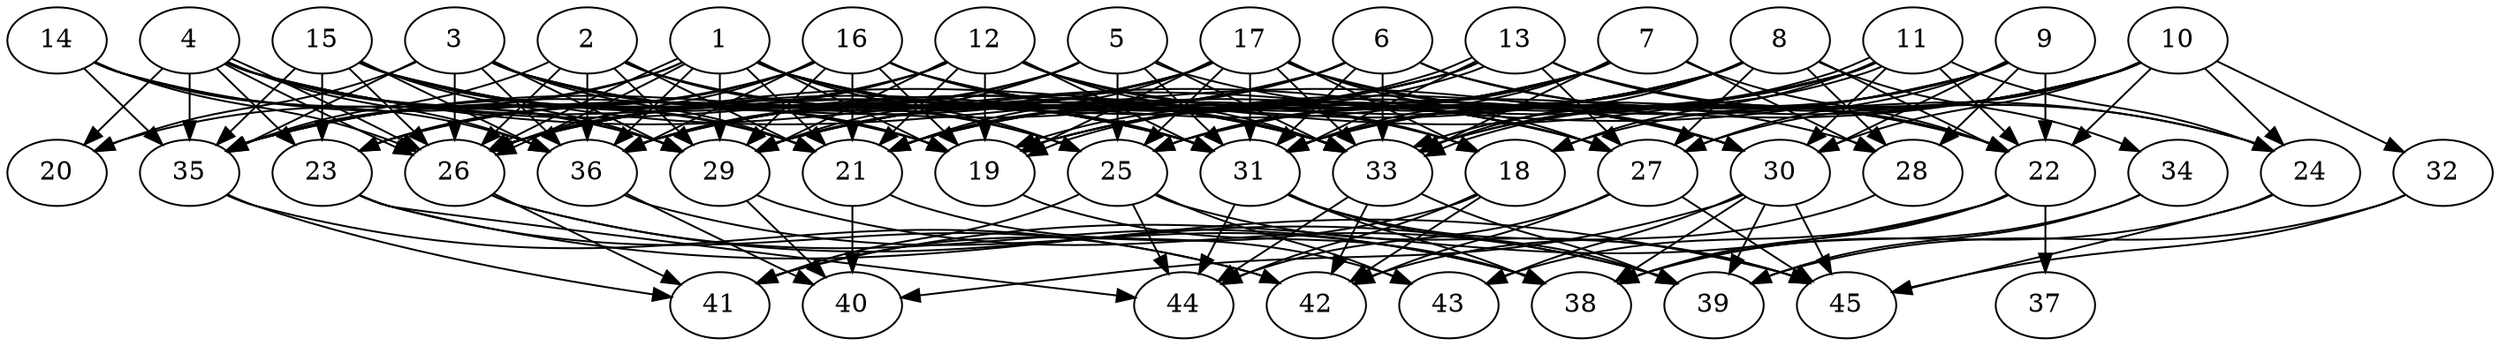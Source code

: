 // DAG automatically generated by daggen at Thu Oct  3 14:07:25 2019
// ./daggen --dot -n 45 --ccr 0.5 --fat 0.7 --regular 0.5 --density 0.9 --mindata 5242880 --maxdata 52428800 
digraph G {
  1 [size="72566784", alpha="0.14", expect_size="36283392"] 
  1 -> 18 [size ="36283392"]
  1 -> 19 [size ="36283392"]
  1 -> 20 [size ="36283392"]
  1 -> 21 [size ="36283392"]
  1 -> 25 [size ="36283392"]
  1 -> 26 [size ="36283392"]
  1 -> 26 [size ="36283392"]
  1 -> 27 [size ="36283392"]
  1 -> 29 [size ="36283392"]
  1 -> 31 [size ="36283392"]
  1 -> 33 [size ="36283392"]
  1 -> 35 [size ="36283392"]
  1 -> 36 [size ="36283392"]
  2 [size="37912576", alpha="0.01", expect_size="18956288"] 
  2 -> 21 [size ="18956288"]
  2 -> 25 [size ="18956288"]
  2 -> 26 [size ="18956288"]
  2 -> 29 [size ="18956288"]
  2 -> 31 [size ="18956288"]
  2 -> 33 [size ="18956288"]
  2 -> 35 [size ="18956288"]
  2 -> 36 [size ="18956288"]
  3 [size="50001920", alpha="0.10", expect_size="25000960"] 
  3 -> 19 [size ="25000960"]
  3 -> 20 [size ="25000960"]
  3 -> 21 [size ="25000960"]
  3 -> 25 [size ="25000960"]
  3 -> 26 [size ="25000960"]
  3 -> 29 [size ="25000960"]
  3 -> 31 [size ="25000960"]
  3 -> 33 [size ="25000960"]
  3 -> 35 [size ="25000960"]
  3 -> 36 [size ="25000960"]
  4 [size="33103872", alpha="0.14", expect_size="16551936"] 
  4 -> 20 [size ="16551936"]
  4 -> 21 [size ="16551936"]
  4 -> 23 [size ="16551936"]
  4 -> 26 [size ="16551936"]
  4 -> 26 [size ="16551936"]
  4 -> 27 [size ="16551936"]
  4 -> 29 [size ="16551936"]
  4 -> 31 [size ="16551936"]
  4 -> 33 [size ="16551936"]
  4 -> 35 [size ="16551936"]
  4 -> 36 [size ="16551936"]
  5 [size="27662336", alpha="0.07", expect_size="13831168"] 
  5 -> 25 [size ="13831168"]
  5 -> 26 [size ="13831168"]
  5 -> 28 [size ="13831168"]
  5 -> 29 [size ="13831168"]
  5 -> 31 [size ="13831168"]
  5 -> 33 [size ="13831168"]
  5 -> 36 [size ="13831168"]
  6 [size="83927040", alpha="0.14", expect_size="41963520"] 
  6 -> 21 [size ="41963520"]
  6 -> 22 [size ="41963520"]
  6 -> 24 [size ="41963520"]
  6 -> 29 [size ="41963520"]
  6 -> 31 [size ="41963520"]
  6 -> 33 [size ="41963520"]
  6 -> 35 [size ="41963520"]
  6 -> 36 [size ="41963520"]
  7 [size="35260416", alpha="0.08", expect_size="17630208"] 
  7 -> 21 [size ="17630208"]
  7 -> 22 [size ="17630208"]
  7 -> 25 [size ="17630208"]
  7 -> 26 [size ="17630208"]
  7 -> 28 [size ="17630208"]
  7 -> 29 [size ="17630208"]
  7 -> 31 [size ="17630208"]
  7 -> 33 [size ="17630208"]
  8 [size="21129216", alpha="0.05", expect_size="10564608"] 
  8 -> 21 [size ="10564608"]
  8 -> 22 [size ="10564608"]
  8 -> 25 [size ="10564608"]
  8 -> 27 [size ="10564608"]
  8 -> 28 [size ="10564608"]
  8 -> 29 [size ="10564608"]
  8 -> 31 [size ="10564608"]
  8 -> 33 [size ="10564608"]
  8 -> 34 [size ="10564608"]
  8 -> 36 [size ="10564608"]
  9 [size="70950912", alpha="0.10", expect_size="35475456"] 
  9 -> 19 [size ="35475456"]
  9 -> 22 [size ="35475456"]
  9 -> 27 [size ="35475456"]
  9 -> 28 [size ="35475456"]
  9 -> 29 [size ="35475456"]
  9 -> 30 [size ="35475456"]
  9 -> 31 [size ="35475456"]
  9 -> 33 [size ="35475456"]
  10 [size="40828928", alpha="0.09", expect_size="20414464"] 
  10 -> 18 [size ="20414464"]
  10 -> 19 [size ="20414464"]
  10 -> 22 [size ="20414464"]
  10 -> 24 [size ="20414464"]
  10 -> 25 [size ="20414464"]
  10 -> 27 [size ="20414464"]
  10 -> 30 [size ="20414464"]
  10 -> 31 [size ="20414464"]
  10 -> 32 [size ="20414464"]
  10 -> 33 [size ="20414464"]
  11 [size="79570944", alpha="0.12", expect_size="39785472"] 
  11 -> 18 [size ="39785472"]
  11 -> 19 [size ="39785472"]
  11 -> 21 [size ="39785472"]
  11 -> 22 [size ="39785472"]
  11 -> 24 [size ="39785472"]
  11 -> 26 [size ="39785472"]
  11 -> 30 [size ="39785472"]
  11 -> 31 [size ="39785472"]
  11 -> 33 [size ="39785472"]
  11 -> 33 [size ="39785472"]
  12 [size="52129792", alpha="0.08", expect_size="26064896"] 
  12 -> 18 [size ="26064896"]
  12 -> 19 [size ="26064896"]
  12 -> 21 [size ="26064896"]
  12 -> 23 [size ="26064896"]
  12 -> 26 [size ="26064896"]
  12 -> 29 [size ="26064896"]
  12 -> 30 [size ="26064896"]
  12 -> 31 [size ="26064896"]
  12 -> 33 [size ="26064896"]
  12 -> 35 [size ="26064896"]
  13 [size="58259456", alpha="0.17", expect_size="29129728"] 
  13 -> 19 [size ="29129728"]
  13 -> 19 [size ="29129728"]
  13 -> 22 [size ="29129728"]
  13 -> 24 [size ="29129728"]
  13 -> 26 [size ="29129728"]
  13 -> 27 [size ="29129728"]
  13 -> 29 [size ="29129728"]
  13 -> 31 [size ="29129728"]
  13 -> 36 [size ="29129728"]
  14 [size="12359680", alpha="0.09", expect_size="6179840"] 
  14 -> 19 [size ="6179840"]
  14 -> 26 [size ="6179840"]
  14 -> 29 [size ="6179840"]
  14 -> 35 [size ="6179840"]
  14 -> 36 [size ="6179840"]
  15 [size="76468224", alpha="0.10", expect_size="38234112"] 
  15 -> 19 [size ="38234112"]
  15 -> 21 [size ="38234112"]
  15 -> 23 [size ="38234112"]
  15 -> 26 [size ="38234112"]
  15 -> 29 [size ="38234112"]
  15 -> 30 [size ="38234112"]
  15 -> 31 [size ="38234112"]
  15 -> 35 [size ="38234112"]
  15 -> 36 [size ="38234112"]
  16 [size="14397440", alpha="0.19", expect_size="7198720"] 
  16 -> 19 [size ="7198720"]
  16 -> 21 [size ="7198720"]
  16 -> 23 [size ="7198720"]
  16 -> 26 [size ="7198720"]
  16 -> 27 [size ="7198720"]
  16 -> 29 [size ="7198720"]
  16 -> 30 [size ="7198720"]
  16 -> 33 [size ="7198720"]
  16 -> 35 [size ="7198720"]
  16 -> 36 [size ="7198720"]
  17 [size="79478784", alpha="0.06", expect_size="39739392"] 
  17 -> 18 [size ="39739392"]
  17 -> 19 [size ="39739392"]
  17 -> 21 [size ="39739392"]
  17 -> 22 [size ="39739392"]
  17 -> 23 [size ="39739392"]
  17 -> 25 [size ="39739392"]
  17 -> 26 [size ="39739392"]
  17 -> 27 [size ="39739392"]
  17 -> 30 [size ="39739392"]
  17 -> 31 [size ="39739392"]
  17 -> 33 [size ="39739392"]
  17 -> 35 [size ="39739392"]
  17 -> 36 [size ="39739392"]
  18 [size="22599680", alpha="0.14", expect_size="11299840"] 
  18 -> 41 [size ="11299840"]
  18 -> 42 [size ="11299840"]
  18 -> 44 [size ="11299840"]
  19 [size="46135296", alpha="0.04", expect_size="23067648"] 
  19 -> 38 [size ="23067648"]
  20 [size="93831168", alpha="0.09", expect_size="46915584"] 
  21 [size="40042496", alpha="0.06", expect_size="20021248"] 
  21 -> 40 [size ="20021248"]
  21 -> 43 [size ="20021248"]
  22 [size="94941184", alpha="0.09", expect_size="47470592"] 
  22 -> 37 [size ="47470592"]
  22 -> 38 [size ="47470592"]
  22 -> 41 [size ="47470592"]
  22 -> 43 [size ="47470592"]
  23 [size="39307264", alpha="0.01", expect_size="19653632"] 
  23 -> 42 [size ="19653632"]
  23 -> 44 [size ="19653632"]
  23 -> 45 [size ="19653632"]
  24 [size="27219968", alpha="0.18", expect_size="13609984"] 
  24 -> 38 [size ="13609984"]
  24 -> 45 [size ="13609984"]
  25 [size="69326848", alpha="0.18", expect_size="34663424"] 
  25 -> 41 [size ="34663424"]
  25 -> 43 [size ="34663424"]
  25 -> 44 [size ="34663424"]
  25 -> 45 [size ="34663424"]
  26 [size="20975616", alpha="0.13", expect_size="10487808"] 
  26 -> 38 [size ="10487808"]
  26 -> 39 [size ="10487808"]
  26 -> 41 [size ="10487808"]
  27 [size="14354432", alpha="0.14", expect_size="7177216"] 
  27 -> 42 [size ="7177216"]
  27 -> 44 [size ="7177216"]
  27 -> 45 [size ="7177216"]
  28 [size="42534912", alpha="0.18", expect_size="21267456"] 
  28 -> 42 [size ="21267456"]
  29 [size="16504832", alpha="0.14", expect_size="8252416"] 
  29 -> 39 [size ="8252416"]
  29 -> 40 [size ="8252416"]
  30 [size="36655104", alpha="0.16", expect_size="18327552"] 
  30 -> 38 [size ="18327552"]
  30 -> 39 [size ="18327552"]
  30 -> 40 [size ="18327552"]
  30 -> 43 [size ="18327552"]
  30 -> 45 [size ="18327552"]
  31 [size="77291520", alpha="0.13", expect_size="38645760"] 
  31 -> 38 [size ="38645760"]
  31 -> 39 [size ="38645760"]
  31 -> 44 [size ="38645760"]
  31 -> 45 [size ="38645760"]
  32 [size="11747328", alpha="0.19", expect_size="5873664"] 
  32 -> 39 [size ="5873664"]
  32 -> 45 [size ="5873664"]
  33 [size="56197120", alpha="0.15", expect_size="28098560"] 
  33 -> 39 [size ="28098560"]
  33 -> 42 [size ="28098560"]
  33 -> 44 [size ="28098560"]
  34 [size="61413376", alpha="0.11", expect_size="30706688"] 
  34 -> 38 [size ="30706688"]
  34 -> 39 [size ="30706688"]
  35 [size="50018304", alpha="0.02", expect_size="25009152"] 
  35 -> 41 [size ="25009152"]
  35 -> 42 [size ="25009152"]
  36 [size="39186432", alpha="0.13", expect_size="19593216"] 
  36 -> 38 [size ="19593216"]
  36 -> 40 [size ="19593216"]
  37 [size="102363136", alpha="0.19", expect_size="51181568"] 
  38 [size="75579392", alpha="0.07", expect_size="37789696"] 
  39 [size="63850496", alpha="0.03", expect_size="31925248"] 
  40 [size="33273856", alpha="0.17", expect_size="16636928"] 
  41 [size="14188544", alpha="0.17", expect_size="7094272"] 
  42 [size="75683840", alpha="0.15", expect_size="37841920"] 
  43 [size="70658048", alpha="0.19", expect_size="35329024"] 
  44 [size="46886912", alpha="0.06", expect_size="23443456"] 
  45 [size="100620288", alpha="0.06", expect_size="50310144"] 
}
